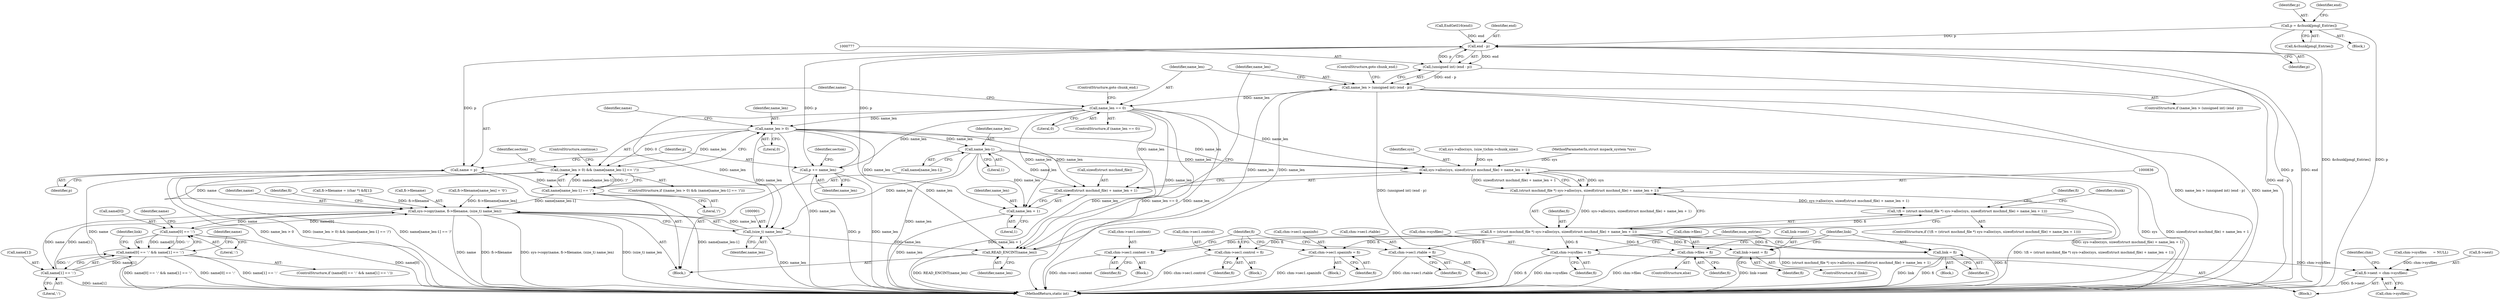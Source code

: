 digraph "0_libmspack_8759da8db6ec9e866cb8eb143313f397f925bb4f@pointer" {
"1000747" [label="(Call,p = &chunk[pmgl_Entries])"];
"1000778" [label="(Call,end - p)"];
"1000776" [label="(Call,(unsigned int) (end - p))"];
"1000774" [label="(Call,name_len > (unsigned int) (end - p))"];
"1000771" [label="(Call,READ_ENCINT(name_len))"];
"1000783" [label="(Call,name_len == 0)"];
"1000790" [label="(Call,p += name_len)"];
"1000810" [label="(Call,name_len > 0)"];
"1000809" [label="(Call,(name_len > 0) && (name[name_len-1] == '/'))"];
"1000816" [label="(Call,name_len-1)"];
"1000837" [label="(Call,sys->alloc(sys, sizeof(struct mschmd_file) + name_len + 1))"];
"1000835" [label="(Call,(struct mschmd_file *) sys->alloc(sys, sizeof(struct mschmd_file) + name_len + 1))"];
"1000832" [label="(Call,!(fi = (struct mschmd_file *) sys->alloc(sys, sizeof(struct mschmd_file) + name_len + 1)))"];
"1000833" [label="(Call,fi = (struct mschmd_file *) sys->alloc(sys, sizeof(struct mschmd_file) + name_len + 1))"];
"1000951" [label="(Call,chm->sec1.content = fi)"];
"1000973" [label="(Call,chm->sec1.control = fi)"];
"1000995" [label="(Call,chm->sec1.spaninfo = fi)"];
"1001017" [label="(Call,chm->sec1.rtable = fi)"];
"1001031" [label="(Call,chm->sysfiles = fi)"];
"1001024" [label="(Call,fi->next = chm->sysfiles)"];
"1001040" [label="(Call,link->next = fi)"];
"1001046" [label="(Call,chm->files = fi)"];
"1001051" [label="(Call,link = fi)"];
"1000839" [label="(Call,sizeof(struct mschmd_file) + name_len + 1)"];
"1000842" [label="(Call,name_len + 1)"];
"1000900" [label="(Call,(size_t) name_len)"];
"1000895" [label="(Call,sys->copy(name, fi->filename, (size_t) name_len))"];
"1000912" [label="(Call,name[0] == ':')"];
"1000911" [label="(Call,name[0] == ':' && name[1] == ':')"];
"1000917" [label="(Call,name[1] == ':')"];
"1000787" [label="(Call,name = p)"];
"1000813" [label="(Call,name[name_len-1] == '/')"];
"1000913" [label="(Call,name[0])"];
"1000834" [label="(Identifier,fi)"];
"1000794" [label="(Identifier,section)"];
"1000917" [label="(Call,name[1] == ':')"];
"1000896" [label="(Identifier,name)"];
"1000994" [label="(Block,)"];
"1000838" [label="(Identifier,sys)"];
"1000957" [label="(Identifier,fi)"];
"1001031" [label="(Call,chm->sysfiles = fi)"];
"1000952" [label="(Call,chm->sec1.content)"];
"1000819" [label="(Literal,'/')"];
"1001023" [label="(Identifier,fi)"];
"1000895" [label="(Call,sys->copy(name, fi->filename, (size_t) name_len))"];
"1000839" [label="(Call,sizeof(struct mschmd_file) + name_len + 1)"];
"1000852" [label="(Identifier,fi)"];
"1001051" [label="(Call,link = fi)"];
"1001046" [label="(Call,chm->files = fi)"];
"1000928" [label="(Identifier,name)"];
"1000921" [label="(Literal,':')"];
"1000815" [label="(Identifier,name)"];
"1000789" [label="(Identifier,p)"];
"1000813" [label="(Call,name[name_len-1] == '/')"];
"1000833" [label="(Call,fi = (struct mschmd_file *) sys->alloc(sys, sizeof(struct mschmd_file) + name_len + 1))"];
"1000792" [label="(Identifier,name_len)"];
"1001035" [label="(Identifier,fi)"];
"1000912" [label="(Call,name[0] == ':')"];
"1000791" [label="(Identifier,p)"];
"1000771" [label="(Call,READ_ENCINT(name_len))"];
"1000749" [label="(Call,&chunk[pmgl_Entries])"];
"1000906" [label="(Identifier,fi)"];
"1000748" [label="(Identifier,p)"];
"1001047" [label="(Call,chm->files)"];
"1001038" [label="(ControlStructure,if (link))"];
"1000785" [label="(Literal,0)"];
"1000900" [label="(Call,(size_t) name_len)"];
"1000855" [label="(Call,fi->filename = (char *) &fi[1])"];
"1001039" [label="(Identifier,link)"];
"1000776" [label="(Call,(unsigned int) (end - p))"];
"1000809" [label="(Call,(name_len > 0) && (name[name_len-1] == '/'))"];
"1000911" [label="(Call,name[0] == ':' && name[1] == ':')"];
"1000902" [label="(Identifier,name_len)"];
"1000787" [label="(Call,name = p)"];
"1000770" [label="(Block,)"];
"1000995" [label="(Call,chm->sec1.spaninfo = fi)"];
"1000780" [label="(Identifier,p)"];
"1000816" [label="(Call,name_len-1)"];
"1000769" [label="(Identifier,num_entries)"];
"1000996" [label="(Call,chm->sec1.spaninfo)"];
"1000788" [label="(Identifier,name)"];
"1000774" [label="(Call,name_len > (unsigned int) (end - p))"];
"1001040" [label="(Call,link->next = fi)"];
"1001001" [label="(Identifier,fi)"];
"1000831" [label="(ControlStructure,if (!(fi = (struct mschmd_file *) sys->alloc(sys, sizeof(struct mschmd_file) + name_len + 1))))"];
"1001026" [label="(Identifier,fi)"];
"1000687" [label="(Block,)"];
"1001018" [label="(Call,chm->sec1.rtable)"];
"1000951" [label="(Call,chm->sec1.content = fi)"];
"1001017" [label="(Call,chm->sec1.rtable = fi)"];
"1000772" [label="(Identifier,name_len)"];
"1000671" [label="(Call,sys->alloc(sys, (size_t)chm->chunk_size))"];
"1000897" [label="(Call,fi->filename)"];
"1000972" [label="(Block,)"];
"1001044" [label="(Identifier,fi)"];
"1000126" [label="(MethodParameterIn,struct mspack_system *sys)"];
"1000765" [label="(Call,EndGetI16(end))"];
"1000808" [label="(ControlStructure,if ((name_len > 0) && (name[name_len-1] == '/')))"];
"1000778" [label="(Call,end - p)"];
"1001024" [label="(Call,fi->next = chm->sysfiles)"];
"1000835" [label="(Call,(struct mschmd_file *) sys->alloc(sys, sizeof(struct mschmd_file) + name_len + 1))"];
"1000950" [label="(Block,)"];
"1001041" [label="(Call,link->next)"];
"1000823" [label="(Identifier,section)"];
"1000814" [label="(Call,name[name_len-1])"];
"1001071" [label="(MethodReturn,static int)"];
"1001025" [label="(Call,fi->next)"];
"1000974" [label="(Call,chm->sec1.control)"];
"1000842" [label="(Call,name_len + 1)"];
"1000840" [label="(Call,sizeof(struct mschmd_file))"];
"1000847" [label="(Identifier,chunk)"];
"1000916" [label="(Literal,':')"];
"1000818" [label="(Literal,1)"];
"1000779" [label="(Identifier,end)"];
"1001033" [label="(Identifier,chm)"];
"1001050" [label="(Identifier,fi)"];
"1000922" [label="(Block,)"];
"1000979" [label="(Identifier,fi)"];
"1000832" [label="(Call,!(fi = (struct mschmd_file *) sys->alloc(sys, sizeof(struct mschmd_file) + name_len + 1)))"];
"1000783" [label="(Call,name_len == 0)"];
"1000820" [label="(ControlStructure,continue;)"];
"1001037" [label="(Block,)"];
"1000844" [label="(Literal,1)"];
"1000773" [label="(ControlStructure,if (name_len > (unsigned int) (end - p)))"];
"1000837" [label="(Call,sys->alloc(sys, sizeof(struct mschmd_file) + name_len + 1))"];
"1000781" [label="(ControlStructure,goto chunk_end;)"];
"1001028" [label="(Call,chm->sysfiles)"];
"1000973" [label="(Call,chm->sec1.control = fi)"];
"1000786" [label="(ControlStructure,goto chunk_end;)"];
"1000918" [label="(Call,name[1])"];
"1001052" [label="(Identifier,link)"];
"1000775" [label="(Identifier,name_len)"];
"1000157" [label="(Call,chm->sysfiles      = NULL)"];
"1001016" [label="(Block,)"];
"1000843" [label="(Identifier,name_len)"];
"1000810" [label="(Call,name_len > 0)"];
"1000784" [label="(Identifier,name_len)"];
"1000790" [label="(Call,p += name_len)"];
"1000754" [label="(Identifier,end)"];
"1000910" [label="(ControlStructure,if (name[0] == ':' && name[1] == ':'))"];
"1000903" [label="(Call,fi->filename[name_len] = '\0')"];
"1001032" [label="(Call,chm->sysfiles)"];
"1000919" [label="(Identifier,name)"];
"1000812" [label="(Literal,0)"];
"1000817" [label="(Identifier,name_len)"];
"1001053" [label="(Identifier,fi)"];
"1000747" [label="(Call,p = &chunk[pmgl_Entries])"];
"1000811" [label="(Identifier,name_len)"];
"1000782" [label="(ControlStructure,if (name_len == 0))"];
"1001045" [label="(ControlStructure,else)"];
"1000747" -> "1000687"  [label="AST: "];
"1000747" -> "1000749"  [label="CFG: "];
"1000748" -> "1000747"  [label="AST: "];
"1000749" -> "1000747"  [label="AST: "];
"1000754" -> "1000747"  [label="CFG: "];
"1000747" -> "1001071"  [label="DDG: p"];
"1000747" -> "1001071"  [label="DDG: &chunk[pmgl_Entries]"];
"1000747" -> "1000778"  [label="DDG: p"];
"1000778" -> "1000776"  [label="AST: "];
"1000778" -> "1000780"  [label="CFG: "];
"1000779" -> "1000778"  [label="AST: "];
"1000780" -> "1000778"  [label="AST: "];
"1000776" -> "1000778"  [label="CFG: "];
"1000778" -> "1001071"  [label="DDG: p"];
"1000778" -> "1001071"  [label="DDG: end"];
"1000778" -> "1000776"  [label="DDG: end"];
"1000778" -> "1000776"  [label="DDG: p"];
"1000765" -> "1000778"  [label="DDG: end"];
"1000790" -> "1000778"  [label="DDG: p"];
"1000778" -> "1000787"  [label="DDG: p"];
"1000778" -> "1000790"  [label="DDG: p"];
"1000776" -> "1000774"  [label="AST: "];
"1000777" -> "1000776"  [label="AST: "];
"1000774" -> "1000776"  [label="CFG: "];
"1000776" -> "1001071"  [label="DDG: end - p"];
"1000776" -> "1000774"  [label="DDG: end - p"];
"1000774" -> "1000773"  [label="AST: "];
"1000775" -> "1000774"  [label="AST: "];
"1000781" -> "1000774"  [label="CFG: "];
"1000784" -> "1000774"  [label="CFG: "];
"1000774" -> "1001071"  [label="DDG: (unsigned int) (end - p)"];
"1000774" -> "1001071"  [label="DDG: name_len > (unsigned int) (end - p)"];
"1000774" -> "1001071"  [label="DDG: name_len"];
"1000774" -> "1000771"  [label="DDG: name_len"];
"1000771" -> "1000774"  [label="DDG: name_len"];
"1000774" -> "1000783"  [label="DDG: name_len"];
"1000771" -> "1000770"  [label="AST: "];
"1000771" -> "1000772"  [label="CFG: "];
"1000772" -> "1000771"  [label="AST: "];
"1000775" -> "1000771"  [label="CFG: "];
"1000771" -> "1001071"  [label="DDG: READ_ENCINT(name_len)"];
"1000816" -> "1000771"  [label="DDG: name_len"];
"1000783" -> "1000771"  [label="DDG: name_len"];
"1000810" -> "1000771"  [label="DDG: name_len"];
"1000900" -> "1000771"  [label="DDG: name_len"];
"1000783" -> "1000782"  [label="AST: "];
"1000783" -> "1000785"  [label="CFG: "];
"1000784" -> "1000783"  [label="AST: "];
"1000785" -> "1000783"  [label="AST: "];
"1000786" -> "1000783"  [label="CFG: "];
"1000788" -> "1000783"  [label="CFG: "];
"1000783" -> "1001071"  [label="DDG: name_len == 0"];
"1000783" -> "1001071"  [label="DDG: name_len"];
"1000783" -> "1000790"  [label="DDG: name_len"];
"1000783" -> "1000810"  [label="DDG: name_len"];
"1000783" -> "1000837"  [label="DDG: name_len"];
"1000783" -> "1000839"  [label="DDG: name_len"];
"1000783" -> "1000842"  [label="DDG: name_len"];
"1000783" -> "1000900"  [label="DDG: name_len"];
"1000790" -> "1000770"  [label="AST: "];
"1000790" -> "1000792"  [label="CFG: "];
"1000791" -> "1000790"  [label="AST: "];
"1000792" -> "1000790"  [label="AST: "];
"1000794" -> "1000790"  [label="CFG: "];
"1000790" -> "1001071"  [label="DDG: p"];
"1000790" -> "1001071"  [label="DDG: name_len"];
"1000810" -> "1000809"  [label="AST: "];
"1000810" -> "1000812"  [label="CFG: "];
"1000811" -> "1000810"  [label="AST: "];
"1000812" -> "1000810"  [label="AST: "];
"1000815" -> "1000810"  [label="CFG: "];
"1000809" -> "1000810"  [label="CFG: "];
"1000810" -> "1001071"  [label="DDG: name_len"];
"1000810" -> "1000809"  [label="DDG: name_len"];
"1000810" -> "1000809"  [label="DDG: 0"];
"1000810" -> "1000816"  [label="DDG: name_len"];
"1000810" -> "1000837"  [label="DDG: name_len"];
"1000810" -> "1000839"  [label="DDG: name_len"];
"1000810" -> "1000842"  [label="DDG: name_len"];
"1000810" -> "1000900"  [label="DDG: name_len"];
"1000809" -> "1000808"  [label="AST: "];
"1000809" -> "1000813"  [label="CFG: "];
"1000813" -> "1000809"  [label="AST: "];
"1000820" -> "1000809"  [label="CFG: "];
"1000823" -> "1000809"  [label="CFG: "];
"1000809" -> "1001071"  [label="DDG: name_len > 0"];
"1000809" -> "1001071"  [label="DDG: (name_len > 0) && (name[name_len-1] == '/')"];
"1000809" -> "1001071"  [label="DDG: name[name_len-1] == '/'"];
"1000813" -> "1000809"  [label="DDG: name[name_len-1]"];
"1000813" -> "1000809"  [label="DDG: '/'"];
"1000816" -> "1000814"  [label="AST: "];
"1000816" -> "1000818"  [label="CFG: "];
"1000817" -> "1000816"  [label="AST: "];
"1000818" -> "1000816"  [label="AST: "];
"1000814" -> "1000816"  [label="CFG: "];
"1000816" -> "1001071"  [label="DDG: name_len"];
"1000816" -> "1000837"  [label="DDG: name_len"];
"1000816" -> "1000839"  [label="DDG: name_len"];
"1000816" -> "1000842"  [label="DDG: name_len"];
"1000816" -> "1000900"  [label="DDG: name_len"];
"1000837" -> "1000835"  [label="AST: "];
"1000837" -> "1000839"  [label="CFG: "];
"1000838" -> "1000837"  [label="AST: "];
"1000839" -> "1000837"  [label="AST: "];
"1000835" -> "1000837"  [label="CFG: "];
"1000837" -> "1001071"  [label="DDG: sys"];
"1000837" -> "1001071"  [label="DDG: sizeof(struct mschmd_file) + name_len + 1"];
"1000837" -> "1000835"  [label="DDG: sys"];
"1000837" -> "1000835"  [label="DDG: sizeof(struct mschmd_file) + name_len + 1"];
"1000671" -> "1000837"  [label="DDG: sys"];
"1000126" -> "1000837"  [label="DDG: sys"];
"1000835" -> "1000833"  [label="AST: "];
"1000836" -> "1000835"  [label="AST: "];
"1000833" -> "1000835"  [label="CFG: "];
"1000835" -> "1001071"  [label="DDG: sys->alloc(sys, sizeof(struct mschmd_file) + name_len + 1)"];
"1000835" -> "1000832"  [label="DDG: sys->alloc(sys, sizeof(struct mschmd_file) + name_len + 1)"];
"1000835" -> "1000833"  [label="DDG: sys->alloc(sys, sizeof(struct mschmd_file) + name_len + 1)"];
"1000832" -> "1000831"  [label="AST: "];
"1000832" -> "1000833"  [label="CFG: "];
"1000833" -> "1000832"  [label="AST: "];
"1000847" -> "1000832"  [label="CFG: "];
"1000852" -> "1000832"  [label="CFG: "];
"1000832" -> "1001071"  [label="DDG: !(fi = (struct mschmd_file *) sys->alloc(sys, sizeof(struct mschmd_file) + name_len + 1))"];
"1000833" -> "1000832"  [label="DDG: fi"];
"1000834" -> "1000833"  [label="AST: "];
"1000833" -> "1001071"  [label="DDG: fi"];
"1000833" -> "1001071"  [label="DDG: (struct mschmd_file *) sys->alloc(sys, sizeof(struct mschmd_file) + name_len + 1)"];
"1000833" -> "1000951"  [label="DDG: fi"];
"1000833" -> "1000973"  [label="DDG: fi"];
"1000833" -> "1000995"  [label="DDG: fi"];
"1000833" -> "1001017"  [label="DDG: fi"];
"1000833" -> "1001031"  [label="DDG: fi"];
"1000833" -> "1001040"  [label="DDG: fi"];
"1000833" -> "1001046"  [label="DDG: fi"];
"1000833" -> "1001051"  [label="DDG: fi"];
"1000951" -> "1000950"  [label="AST: "];
"1000951" -> "1000957"  [label="CFG: "];
"1000952" -> "1000951"  [label="AST: "];
"1000957" -> "1000951"  [label="AST: "];
"1001026" -> "1000951"  [label="CFG: "];
"1000951" -> "1001071"  [label="DDG: chm->sec1.content"];
"1000973" -> "1000972"  [label="AST: "];
"1000973" -> "1000979"  [label="CFG: "];
"1000974" -> "1000973"  [label="AST: "];
"1000979" -> "1000973"  [label="AST: "];
"1001026" -> "1000973"  [label="CFG: "];
"1000973" -> "1001071"  [label="DDG: chm->sec1.control"];
"1000995" -> "1000994"  [label="AST: "];
"1000995" -> "1001001"  [label="CFG: "];
"1000996" -> "1000995"  [label="AST: "];
"1001001" -> "1000995"  [label="AST: "];
"1001026" -> "1000995"  [label="CFG: "];
"1000995" -> "1001071"  [label="DDG: chm->sec1.spaninfo"];
"1001017" -> "1001016"  [label="AST: "];
"1001017" -> "1001023"  [label="CFG: "];
"1001018" -> "1001017"  [label="AST: "];
"1001023" -> "1001017"  [label="AST: "];
"1001026" -> "1001017"  [label="CFG: "];
"1001017" -> "1001071"  [label="DDG: chm->sec1.rtable"];
"1001031" -> "1000922"  [label="AST: "];
"1001031" -> "1001035"  [label="CFG: "];
"1001032" -> "1001031"  [label="AST: "];
"1001035" -> "1001031"  [label="AST: "];
"1000769" -> "1001031"  [label="CFG: "];
"1001031" -> "1001071"  [label="DDG: fi"];
"1001031" -> "1001071"  [label="DDG: chm->sysfiles"];
"1001031" -> "1001024"  [label="DDG: chm->sysfiles"];
"1001024" -> "1000922"  [label="AST: "];
"1001024" -> "1001028"  [label="CFG: "];
"1001025" -> "1001024"  [label="AST: "];
"1001028" -> "1001024"  [label="AST: "];
"1001033" -> "1001024"  [label="CFG: "];
"1001024" -> "1001071"  [label="DDG: fi->next"];
"1000157" -> "1001024"  [label="DDG: chm->sysfiles"];
"1001040" -> "1001038"  [label="AST: "];
"1001040" -> "1001044"  [label="CFG: "];
"1001041" -> "1001040"  [label="AST: "];
"1001044" -> "1001040"  [label="AST: "];
"1001052" -> "1001040"  [label="CFG: "];
"1001040" -> "1001071"  [label="DDG: link->next"];
"1001046" -> "1001045"  [label="AST: "];
"1001046" -> "1001050"  [label="CFG: "];
"1001047" -> "1001046"  [label="AST: "];
"1001050" -> "1001046"  [label="AST: "];
"1001052" -> "1001046"  [label="CFG: "];
"1001046" -> "1001071"  [label="DDG: chm->files"];
"1001051" -> "1001037"  [label="AST: "];
"1001051" -> "1001053"  [label="CFG: "];
"1001052" -> "1001051"  [label="AST: "];
"1001053" -> "1001051"  [label="AST: "];
"1000769" -> "1001051"  [label="CFG: "];
"1001051" -> "1001071"  [label="DDG: link"];
"1001051" -> "1001071"  [label="DDG: fi"];
"1000839" -> "1000842"  [label="CFG: "];
"1000840" -> "1000839"  [label="AST: "];
"1000842" -> "1000839"  [label="AST: "];
"1000839" -> "1001071"  [label="DDG: name_len + 1"];
"1000842" -> "1000844"  [label="CFG: "];
"1000843" -> "1000842"  [label="AST: "];
"1000844" -> "1000842"  [label="AST: "];
"1000842" -> "1001071"  [label="DDG: name_len"];
"1000900" -> "1000895"  [label="AST: "];
"1000900" -> "1000902"  [label="CFG: "];
"1000901" -> "1000900"  [label="AST: "];
"1000902" -> "1000900"  [label="AST: "];
"1000895" -> "1000900"  [label="CFG: "];
"1000900" -> "1001071"  [label="DDG: name_len"];
"1000900" -> "1000895"  [label="DDG: name_len"];
"1000895" -> "1000770"  [label="AST: "];
"1000896" -> "1000895"  [label="AST: "];
"1000897" -> "1000895"  [label="AST: "];
"1000906" -> "1000895"  [label="CFG: "];
"1000895" -> "1001071"  [label="DDG: fi->filename"];
"1000895" -> "1001071"  [label="DDG: sys->copy(name, fi->filename, (size_t) name_len)"];
"1000895" -> "1001071"  [label="DDG: (size_t) name_len"];
"1000895" -> "1001071"  [label="DDG: name"];
"1000787" -> "1000895"  [label="DDG: name"];
"1000917" -> "1000895"  [label="DDG: name[1]"];
"1000813" -> "1000895"  [label="DDG: name[name_len-1]"];
"1000912" -> "1000895"  [label="DDG: name[0]"];
"1000903" -> "1000895"  [label="DDG: fi->filename[name_len]"];
"1000855" -> "1000895"  [label="DDG: fi->filename"];
"1000895" -> "1000912"  [label="DDG: name"];
"1000895" -> "1000917"  [label="DDG: name"];
"1000912" -> "1000911"  [label="AST: "];
"1000912" -> "1000916"  [label="CFG: "];
"1000913" -> "1000912"  [label="AST: "];
"1000916" -> "1000912"  [label="AST: "];
"1000919" -> "1000912"  [label="CFG: "];
"1000911" -> "1000912"  [label="CFG: "];
"1000912" -> "1001071"  [label="DDG: name[0]"];
"1000912" -> "1000911"  [label="DDG: name[0]"];
"1000912" -> "1000911"  [label="DDG: ':'"];
"1000911" -> "1000910"  [label="AST: "];
"1000911" -> "1000917"  [label="CFG: "];
"1000917" -> "1000911"  [label="AST: "];
"1000928" -> "1000911"  [label="CFG: "];
"1001039" -> "1000911"  [label="CFG: "];
"1000911" -> "1001071"  [label="DDG: name[0] == ':' && name[1] == ':'"];
"1000911" -> "1001071"  [label="DDG: name[0] == ':'"];
"1000911" -> "1001071"  [label="DDG: name[1] == ':'"];
"1000917" -> "1000911"  [label="DDG: name[1]"];
"1000917" -> "1000911"  [label="DDG: ':'"];
"1000917" -> "1000921"  [label="CFG: "];
"1000918" -> "1000917"  [label="AST: "];
"1000921" -> "1000917"  [label="AST: "];
"1000917" -> "1001071"  [label="DDG: name[1]"];
"1000787" -> "1000770"  [label="AST: "];
"1000787" -> "1000789"  [label="CFG: "];
"1000788" -> "1000787"  [label="AST: "];
"1000789" -> "1000787"  [label="AST: "];
"1000791" -> "1000787"  [label="CFG: "];
"1000787" -> "1001071"  [label="DDG: name"];
"1000787" -> "1000813"  [label="DDG: name"];
"1000813" -> "1000819"  [label="CFG: "];
"1000814" -> "1000813"  [label="AST: "];
"1000819" -> "1000813"  [label="AST: "];
"1000813" -> "1001071"  [label="DDG: name[name_len-1]"];
}
